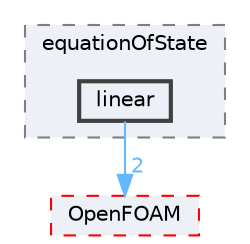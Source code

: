 digraph "src/thermophysicalModels/specie/equationOfState/linear"
{
 // LATEX_PDF_SIZE
  bgcolor="transparent";
  edge [fontname=Helvetica,fontsize=10,labelfontname=Helvetica,labelfontsize=10];
  node [fontname=Helvetica,fontsize=10,shape=box,height=0.2,width=0.4];
  compound=true
  subgraph clusterdir_f6178c4a32c891ac3a18c9e9fb558e23 {
    graph [ bgcolor="#edf0f7", pencolor="grey50", label="equationOfState", fontname=Helvetica,fontsize=10 style="filled,dashed", URL="dir_f6178c4a32c891ac3a18c9e9fb558e23.html",tooltip=""]
  dir_c89996b331caeeeb18fb44e40705e6f5 [label="linear", fillcolor="#edf0f7", color="grey25", style="filled,bold", URL="dir_c89996b331caeeeb18fb44e40705e6f5.html",tooltip=""];
  }
  dir_c5473ff19b20e6ec4dfe5c310b3778a8 [label="OpenFOAM", fillcolor="#edf0f7", color="red", style="filled,dashed", URL="dir_c5473ff19b20e6ec4dfe5c310b3778a8.html",tooltip=""];
  dir_c89996b331caeeeb18fb44e40705e6f5->dir_c5473ff19b20e6ec4dfe5c310b3778a8 [headlabel="2", labeldistance=1.5 headhref="dir_002187_002695.html" href="dir_002187_002695.html" color="steelblue1" fontcolor="steelblue1"];
}

